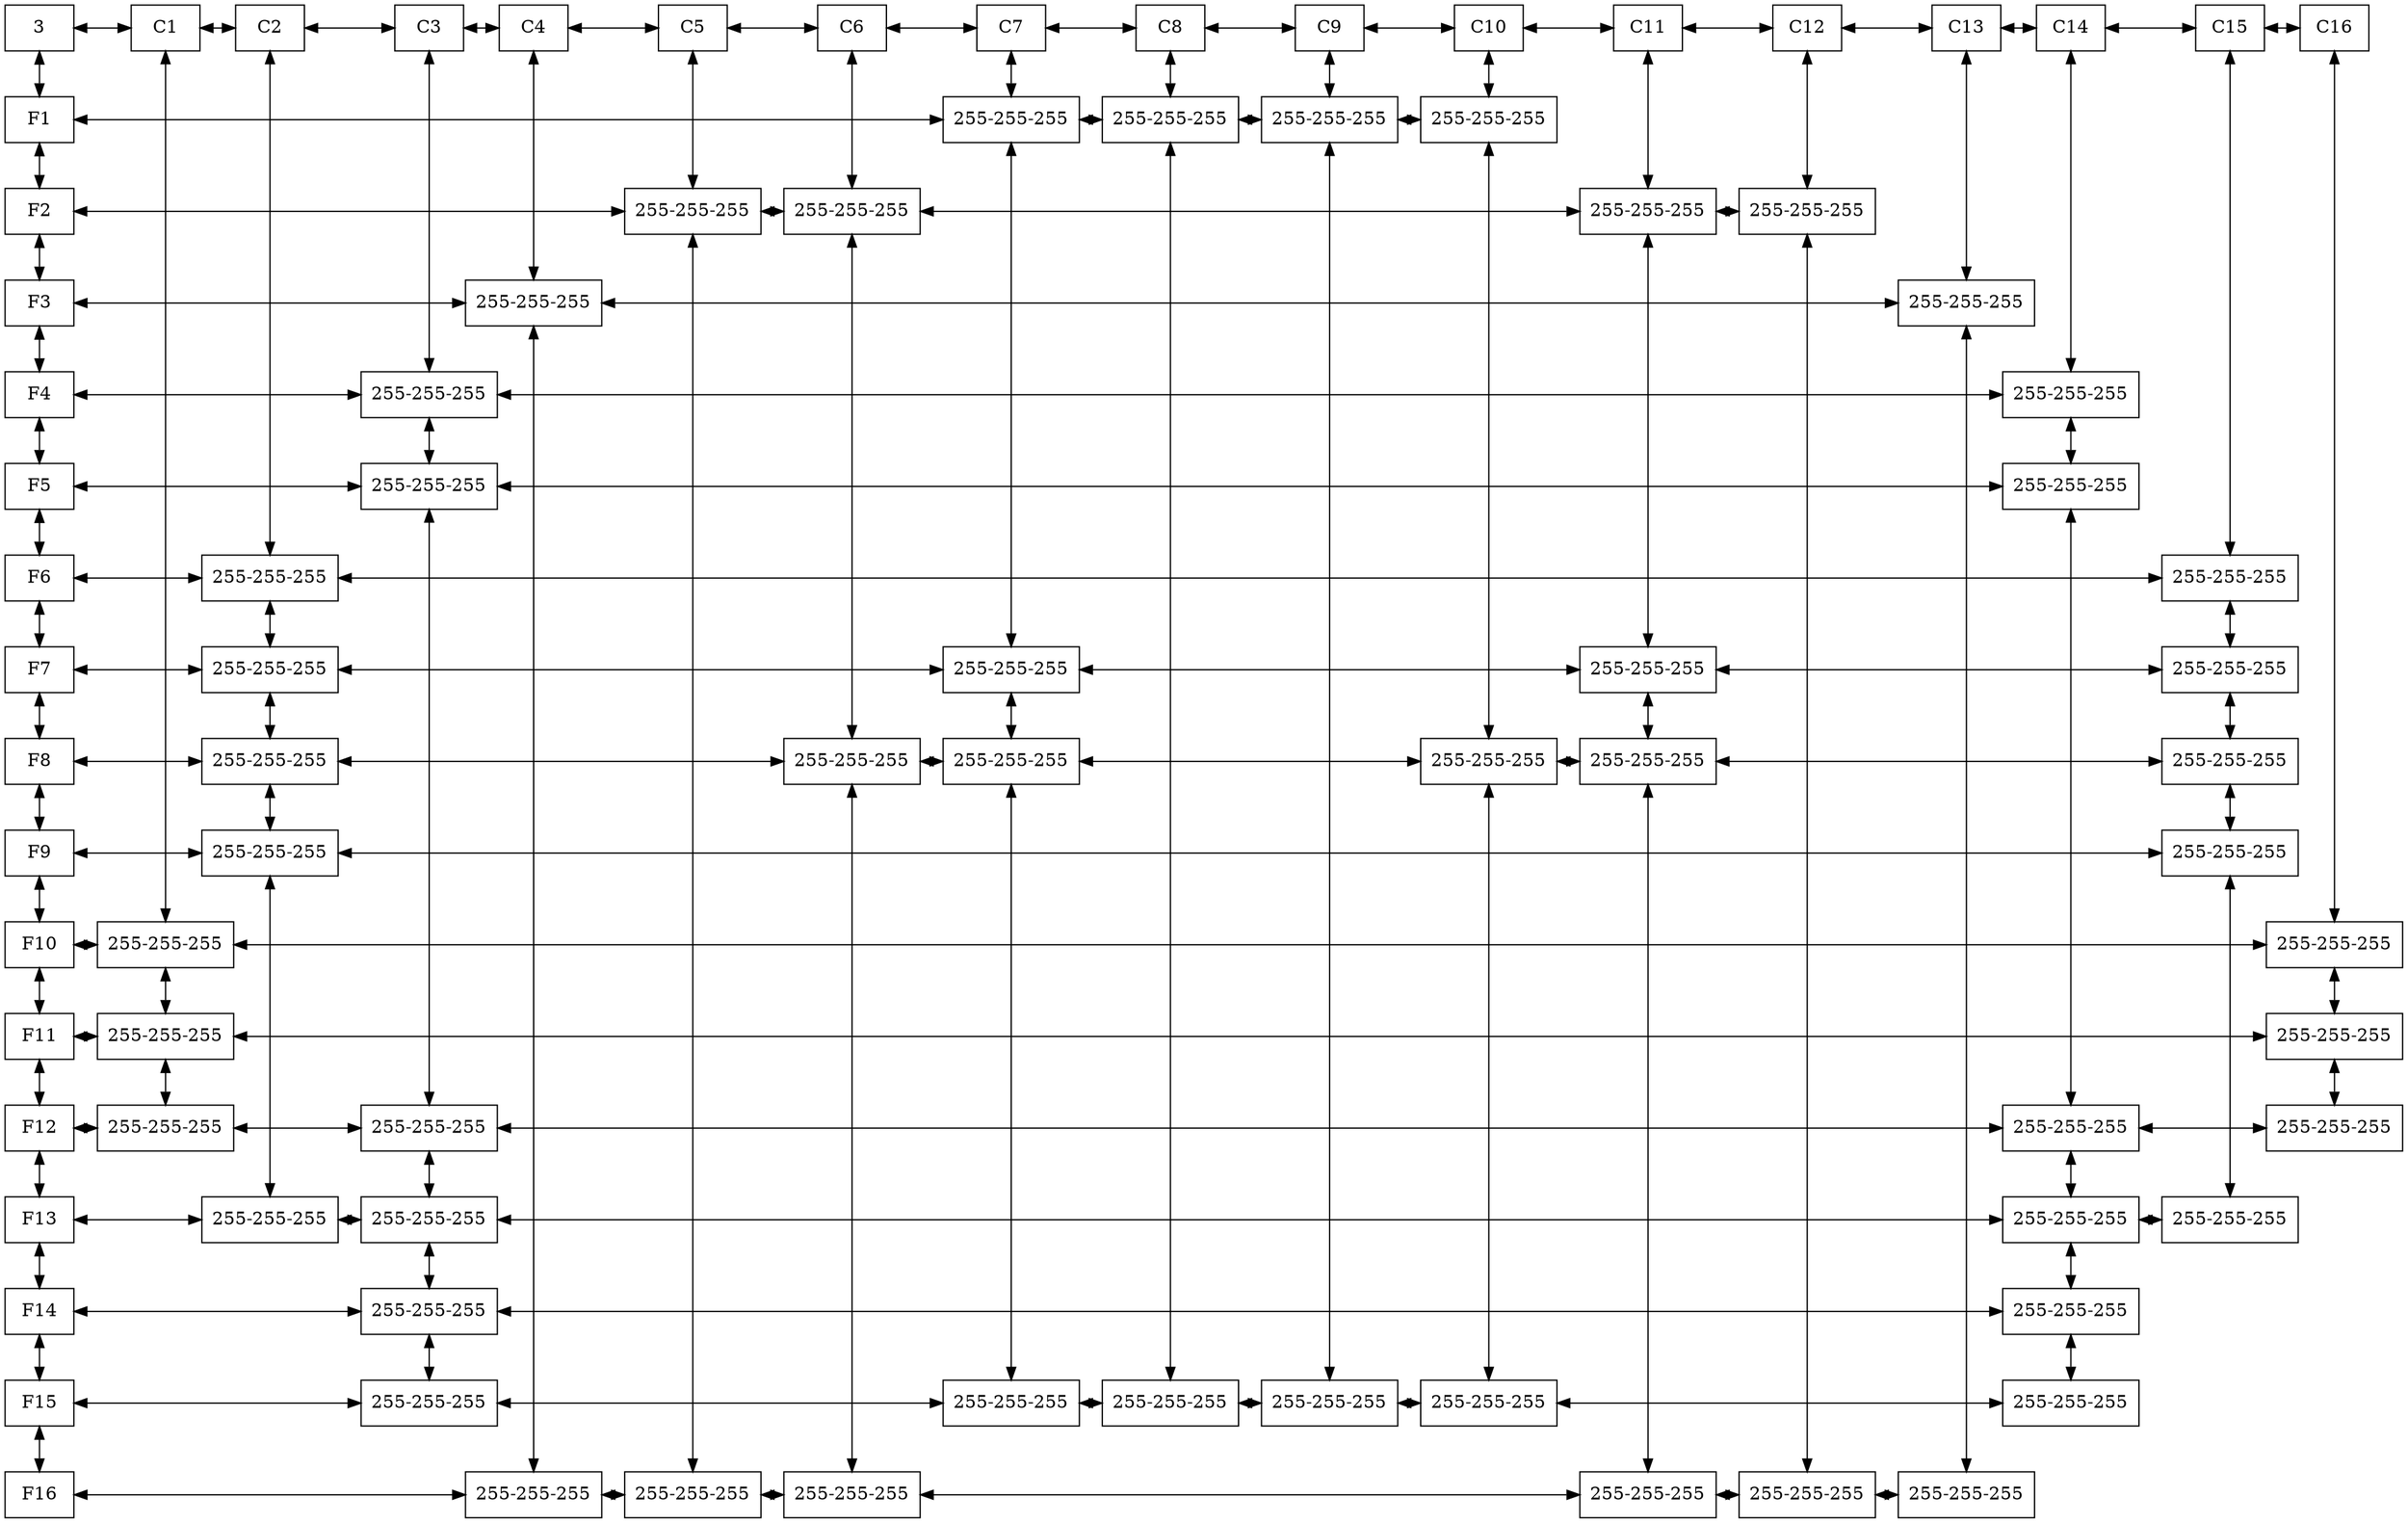 digraph MatrizCapa{ 
 node[shape=box] 
 rankdir=UD; 
 {rank=min; 
nodo00[label="3" ,rankdir=LR,group=0]; 
nodo20[label="C1" ,rankdir=LR,group=2]; 
nodo30[label="C2" ,rankdir=LR,group=3]; 
nodo40[label="C3" ,rankdir=LR,group=4]; 
nodo50[label="C4" ,rankdir=LR,group=5]; 
nodo60[label="C5" ,rankdir=LR,group=6]; 
nodo70[label="C6" ,rankdir=LR,group=7]; 
nodo80[label="C7" ,rankdir=LR,group=8]; 
nodo90[label="C8" ,rankdir=LR,group=9]; 
nodo100[label="C9" ,rankdir=LR,group=10]; 
nodo110[label="C10" ,rankdir=LR,group=11]; 
nodo120[label="C11" ,rankdir=LR,group=12]; 
nodo130[label="C12" ,rankdir=LR,group=13]; 
nodo140[label="C13" ,rankdir=LR,group=14]; 
nodo150[label="C14" ,rankdir=LR,group=15]; 
nodo160[label="C15" ,rankdir=LR,group=16]; 
nodo170[label="C16" ,rankdir=LR,group=17]; 
} 
{rank=same; 
nodo00[label="3" ,group=0]; 
nodo20[label="C1" ,group=2]; 
nodo30[label="C2" ,group=3]; 
nodo40[label="C3" ,group=4]; 
nodo50[label="C4" ,group=5]; 
nodo60[label="C5" ,group=6]; 
nodo70[label="C6" ,group=7]; 
nodo80[label="C7" ,group=8]; 
nodo90[label="C8" ,group=9]; 
nodo100[label="C9" ,group=10]; 
nodo110[label="C10" ,group=11]; 
nodo120[label="C11" ,group=12]; 
nodo130[label="C12" ,group=13]; 
nodo140[label="C13" ,group=14]; 
nodo150[label="C14" ,group=15]; 
nodo160[label="C15" ,group=16]; 
nodo170[label="C16" ,group=17]; 
} 
{rank=same; 
nodo02[label="F1" ,group=0]; 
nodo82[label="255-255-255" ,group=8]; 
nodo92[label="255-255-255" ,group=9]; 
nodo102[label="255-255-255" ,group=10]; 
nodo112[label="255-255-255" ,group=11]; 
} 
{rank=same; 
nodo03[label="F2" ,group=0]; 
nodo63[label="255-255-255" ,group=6]; 
nodo73[label="255-255-255" ,group=7]; 
nodo123[label="255-255-255" ,group=12]; 
nodo133[label="255-255-255" ,group=13]; 
} 
{rank=same; 
nodo04[label="F3" ,group=0]; 
nodo54[label="255-255-255" ,group=5]; 
nodo144[label="255-255-255" ,group=14]; 
} 
{rank=same; 
nodo05[label="F4" ,group=0]; 
nodo45[label="255-255-255" ,group=4]; 
nodo155[label="255-255-255" ,group=15]; 
} 
{rank=same; 
nodo06[label="F5" ,group=0]; 
nodo46[label="255-255-255" ,group=4]; 
nodo156[label="255-255-255" ,group=15]; 
} 
{rank=same; 
nodo07[label="F6" ,group=0]; 
nodo37[label="255-255-255" ,group=3]; 
nodo167[label="255-255-255" ,group=16]; 
} 
{rank=same; 
nodo08[label="F7" ,group=0]; 
nodo38[label="255-255-255" ,group=3]; 
nodo88[label="255-255-255" ,group=8]; 
nodo128[label="255-255-255" ,group=12]; 
nodo168[label="255-255-255" ,group=16]; 
} 
{rank=same; 
nodo09[label="F8" ,group=0]; 
nodo39[label="255-255-255" ,group=3]; 
nodo79[label="255-255-255" ,group=7]; 
nodo89[label="255-255-255" ,group=8]; 
nodo119[label="255-255-255" ,group=11]; 
nodo129[label="255-255-255" ,group=12]; 
nodo169[label="255-255-255" ,group=16]; 
} 
{rank=same; 
nodo010[label="F9" ,group=0]; 
nodo310[label="255-255-255" ,group=3]; 
nodo1610[label="255-255-255" ,group=16]; 
} 
{rank=same; 
nodo011[label="F10" ,group=0]; 
nodo211[label="255-255-255" ,group=2]; 
nodo1711[label="255-255-255" ,group=17]; 
} 
{rank=same; 
nodo012[label="F11" ,group=0]; 
nodo212[label="255-255-255" ,group=2]; 
nodo1712[label="255-255-255" ,group=17]; 
} 
{rank=same; 
nodo013[label="F12" ,group=0]; 
nodo213[label="255-255-255" ,group=2]; 
nodo413[label="255-255-255" ,group=4]; 
nodo1513[label="255-255-255" ,group=15]; 
nodo1713[label="255-255-255" ,group=17]; 
} 
{rank=same; 
nodo014[label="F13" ,group=0]; 
nodo314[label="255-255-255" ,group=3]; 
nodo414[label="255-255-255" ,group=4]; 
nodo1514[label="255-255-255" ,group=15]; 
nodo1614[label="255-255-255" ,group=16]; 
} 
{rank=same; 
nodo015[label="F14" ,group=0]; 
nodo415[label="255-255-255" ,group=4]; 
nodo1515[label="255-255-255" ,group=15]; 
} 
{rank=same; 
nodo016[label="F15" ,group=0]; 
nodo416[label="255-255-255" ,group=4]; 
nodo816[label="255-255-255" ,group=8]; 
nodo916[label="255-255-255" ,group=9]; 
nodo1016[label="255-255-255" ,group=10]; 
nodo1116[label="255-255-255" ,group=11]; 
nodo1516[label="255-255-255" ,group=15]; 
} 
{rank=same; 
nodo017[label="F16" ,group=0]; 
nodo517[label="255-255-255" ,group=5]; 
nodo617[label="255-255-255" ,group=6]; 
nodo717[label="255-255-255" ,group=7]; 
nodo1217[label="255-255-255" ,group=12]; 
nodo1317[label="255-255-255" ,group=13]; 
nodo1417[label="255-255-255" ,group=14]; 
} 
nodo00 -> nodo20 [dir=both];
nodo20 -> nodo30 [dir=both];
nodo30 -> nodo40 [dir=both];
nodo40 -> nodo50 [dir=both];
nodo50 -> nodo60 [dir=both];
nodo60 -> nodo70 [dir=both];
nodo70 -> nodo80 [dir=both];
nodo80 -> nodo90 [dir=both];
nodo90 -> nodo100 [dir=both];
nodo100 -> nodo110 [dir=both];
nodo110 -> nodo120 [dir=both];
nodo120 -> nodo130 [dir=both];
nodo130 -> nodo140 [dir=both];
nodo140 -> nodo150 [dir=both];
nodo150 -> nodo160 [dir=both];
nodo160 -> nodo170 [dir=both];
nodo02 -> nodo82 [dir=both];
nodo82 -> nodo92 [dir=both];
nodo92 -> nodo102 [dir=both];
nodo102 -> nodo112 [dir=both];
nodo03 -> nodo63 [dir=both];
nodo63 -> nodo73 [dir=both];
nodo73 -> nodo123 [dir=both];
nodo123 -> nodo133 [dir=both];
nodo04 -> nodo54 [dir=both];
nodo54 -> nodo144 [dir=both];
nodo05 -> nodo45 [dir=both];
nodo45 -> nodo155 [dir=both];
nodo06 -> nodo46 [dir=both];
nodo46 -> nodo156 [dir=both];
nodo07 -> nodo37 [dir=both];
nodo37 -> nodo167 [dir=both];
nodo08 -> nodo38 [dir=both];
nodo38 -> nodo88 [dir=both];
nodo88 -> nodo128 [dir=both];
nodo128 -> nodo168 [dir=both];
nodo09 -> nodo39 [dir=both];
nodo39 -> nodo79 [dir=both];
nodo79 -> nodo89 [dir=both];
nodo89 -> nodo119 [dir=both];
nodo119 -> nodo129 [dir=both];
nodo129 -> nodo169 [dir=both];
nodo010 -> nodo310 [dir=both];
nodo310 -> nodo1610 [dir=both];
nodo011 -> nodo211 [dir=both];
nodo211 -> nodo1711 [dir=both];
nodo012 -> nodo212 [dir=both];
nodo212 -> nodo1712 [dir=both];
nodo013 -> nodo213 [dir=both];
nodo213 -> nodo413 [dir=both];
nodo413 -> nodo1513 [dir=both];
nodo1513 -> nodo1713 [dir=both];
nodo014 -> nodo314 [dir=both];
nodo314 -> nodo414 [dir=both];
nodo414 -> nodo1514 [dir=both];
nodo1514 -> nodo1614 [dir=both];
nodo015 -> nodo415 [dir=both];
nodo415 -> nodo1515 [dir=both];
nodo016 -> nodo416 [dir=both];
nodo416 -> nodo816 [dir=both];
nodo816 -> nodo916 [dir=both];
nodo916 -> nodo1016 [dir=both];
nodo1016 -> nodo1116 [dir=both];
nodo1116 -> nodo1516 [dir=both];
nodo017 -> nodo517 [dir=both];
nodo517 -> nodo617 [dir=both];
nodo617 -> nodo717 [dir=both];
nodo717 -> nodo1217 [dir=both];
nodo1217 -> nodo1317 [dir=both];
nodo1317 -> nodo1417 [dir=both];
nodo00 -> nodo02 [dir=both];
nodo02 -> nodo03 [dir=both];
nodo03 -> nodo04 [dir=both];
nodo04 -> nodo05 [dir=both];
nodo05 -> nodo06 [dir=both];
nodo06 -> nodo07 [dir=both];
nodo07 -> nodo08 [dir=both];
nodo08 -> nodo09 [dir=both];
nodo09 -> nodo010 [dir=both];
nodo010 -> nodo011 [dir=both];
nodo011 -> nodo012 [dir=both];
nodo012 -> nodo013 [dir=both];
nodo013 -> nodo014 [dir=both];
nodo014 -> nodo015 [dir=both];
nodo015 -> nodo016 [dir=both];
nodo016 -> nodo017 [dir=both];
nodo20 -> nodo211 [dir=both];
nodo211 -> nodo212 [dir=both];
nodo212 -> nodo213 [dir=both];
nodo30 -> nodo37 [dir=both];
nodo37 -> nodo38 [dir=both];
nodo38 -> nodo39 [dir=both];
nodo39 -> nodo310 [dir=both];
nodo310 -> nodo314 [dir=both];
nodo40 -> nodo45 [dir=both];
nodo45 -> nodo46 [dir=both];
nodo46 -> nodo413 [dir=both];
nodo413 -> nodo414 [dir=both];
nodo414 -> nodo415 [dir=both];
nodo415 -> nodo416 [dir=both];
nodo50 -> nodo54 [dir=both];
nodo54 -> nodo517 [dir=both];
nodo60 -> nodo63 [dir=both];
nodo63 -> nodo617 [dir=both];
nodo70 -> nodo73 [dir=both];
nodo73 -> nodo79 [dir=both];
nodo79 -> nodo717 [dir=both];
nodo80 -> nodo82 [dir=both];
nodo82 -> nodo88 [dir=both];
nodo88 -> nodo89 [dir=both];
nodo89 -> nodo816 [dir=both];
nodo90 -> nodo92 [dir=both];
nodo92 -> nodo916 [dir=both];
nodo100 -> nodo102 [dir=both];
nodo102 -> nodo1016 [dir=both];
nodo110 -> nodo112 [dir=both];
nodo112 -> nodo119 [dir=both];
nodo119 -> nodo1116 [dir=both];
nodo120 -> nodo123 [dir=both];
nodo123 -> nodo128 [dir=both];
nodo128 -> nodo129 [dir=both];
nodo129 -> nodo1217 [dir=both];
nodo130 -> nodo133 [dir=both];
nodo133 -> nodo1317 [dir=both];
nodo140 -> nodo144 [dir=both];
nodo144 -> nodo1417 [dir=both];
nodo150 -> nodo155 [dir=both];
nodo155 -> nodo156 [dir=both];
nodo156 -> nodo1513 [dir=both];
nodo1513 -> nodo1514 [dir=both];
nodo1514 -> nodo1515 [dir=both];
nodo1515 -> nodo1516 [dir=both];
nodo160 -> nodo167 [dir=both];
nodo167 -> nodo168 [dir=both];
nodo168 -> nodo169 [dir=both];
nodo169 -> nodo1610 [dir=both];
nodo1610 -> nodo1614 [dir=both];
nodo170 -> nodo1711 [dir=both];
nodo1711 -> nodo1712 [dir=both];
nodo1712 -> nodo1713 [dir=both];
}